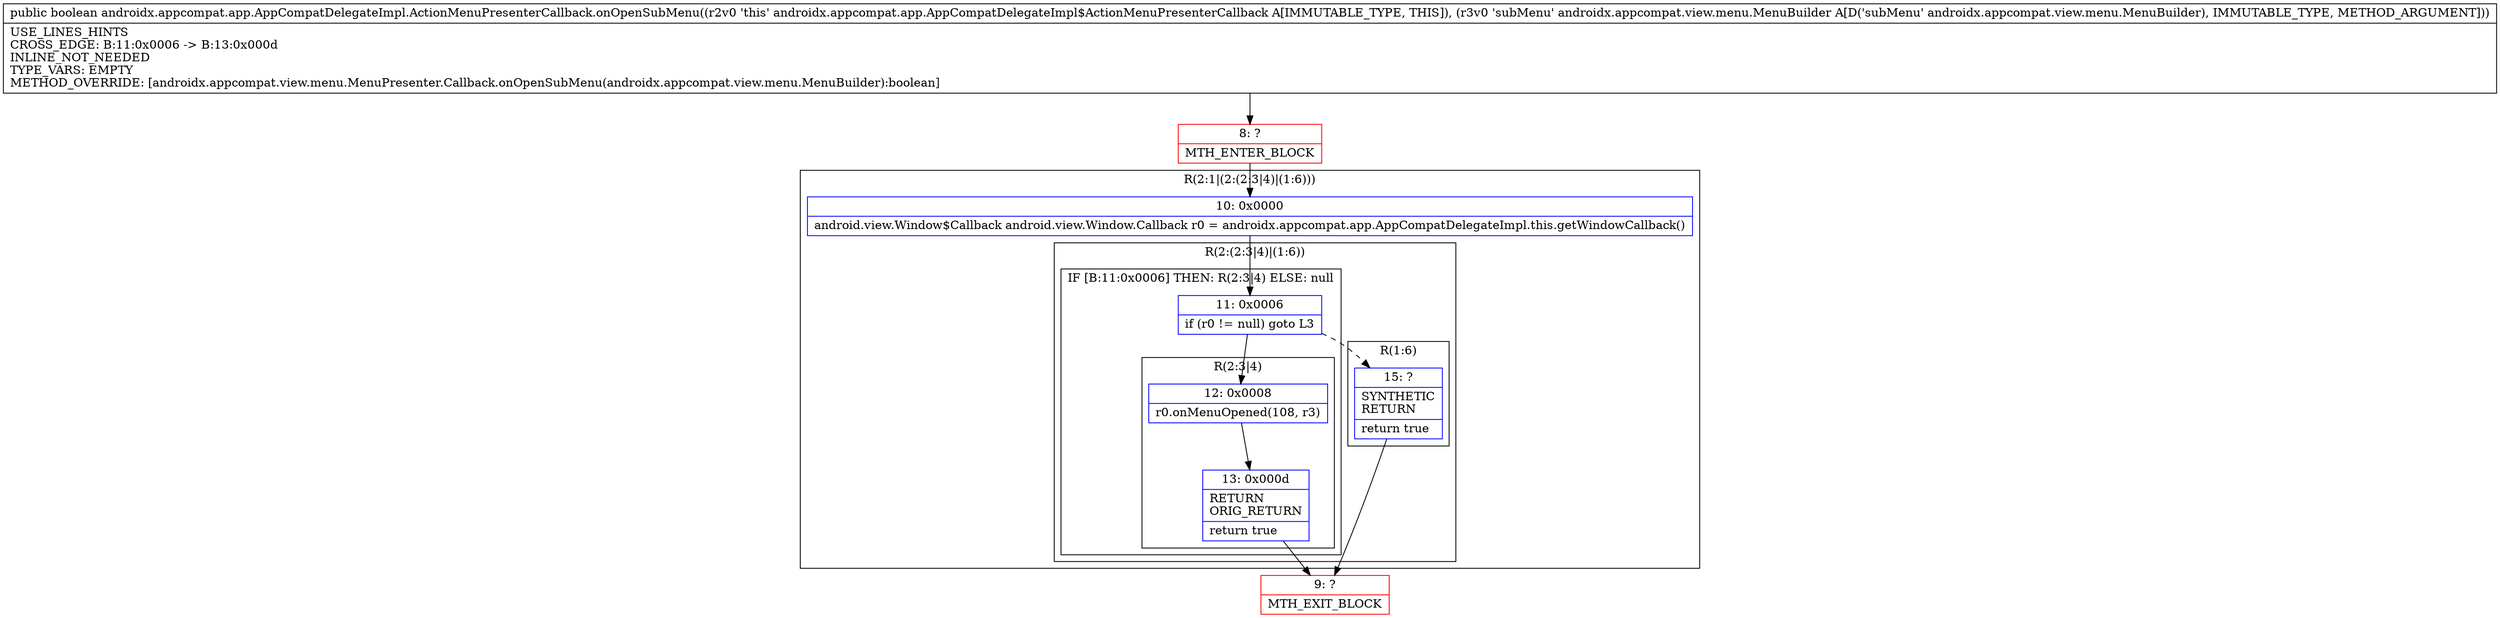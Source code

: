 digraph "CFG forandroidx.appcompat.app.AppCompatDelegateImpl.ActionMenuPresenterCallback.onOpenSubMenu(Landroidx\/appcompat\/view\/menu\/MenuBuilder;)Z" {
subgraph cluster_Region_530290932 {
label = "R(2:1|(2:(2:3|4)|(1:6)))";
node [shape=record,color=blue];
Node_10 [shape=record,label="{10\:\ 0x0000|android.view.Window$Callback android.view.Window.Callback r0 = androidx.appcompat.app.AppCompatDelegateImpl.this.getWindowCallback()\l}"];
subgraph cluster_Region_863151710 {
label = "R(2:(2:3|4)|(1:6))";
node [shape=record,color=blue];
subgraph cluster_IfRegion_2061179089 {
label = "IF [B:11:0x0006] THEN: R(2:3|4) ELSE: null";
node [shape=record,color=blue];
Node_11 [shape=record,label="{11\:\ 0x0006|if (r0 != null) goto L3\l}"];
subgraph cluster_Region_1125621704 {
label = "R(2:3|4)";
node [shape=record,color=blue];
Node_12 [shape=record,label="{12\:\ 0x0008|r0.onMenuOpened(108, r3)\l}"];
Node_13 [shape=record,label="{13\:\ 0x000d|RETURN\lORIG_RETURN\l|return true\l}"];
}
}
subgraph cluster_Region_1595545211 {
label = "R(1:6)";
node [shape=record,color=blue];
Node_15 [shape=record,label="{15\:\ ?|SYNTHETIC\lRETURN\l|return true\l}"];
}
}
}
Node_8 [shape=record,color=red,label="{8\:\ ?|MTH_ENTER_BLOCK\l}"];
Node_9 [shape=record,color=red,label="{9\:\ ?|MTH_EXIT_BLOCK\l}"];
MethodNode[shape=record,label="{public boolean androidx.appcompat.app.AppCompatDelegateImpl.ActionMenuPresenterCallback.onOpenSubMenu((r2v0 'this' androidx.appcompat.app.AppCompatDelegateImpl$ActionMenuPresenterCallback A[IMMUTABLE_TYPE, THIS]), (r3v0 'subMenu' androidx.appcompat.view.menu.MenuBuilder A[D('subMenu' androidx.appcompat.view.menu.MenuBuilder), IMMUTABLE_TYPE, METHOD_ARGUMENT]))  | USE_LINES_HINTS\lCROSS_EDGE: B:11:0x0006 \-\> B:13:0x000d\lINLINE_NOT_NEEDED\lTYPE_VARS: EMPTY\lMETHOD_OVERRIDE: [androidx.appcompat.view.menu.MenuPresenter.Callback.onOpenSubMenu(androidx.appcompat.view.menu.MenuBuilder):boolean]\l}"];
MethodNode -> Node_8;Node_10 -> Node_11;
Node_11 -> Node_12;
Node_11 -> Node_15[style=dashed];
Node_12 -> Node_13;
Node_13 -> Node_9;
Node_15 -> Node_9;
Node_8 -> Node_10;
}


